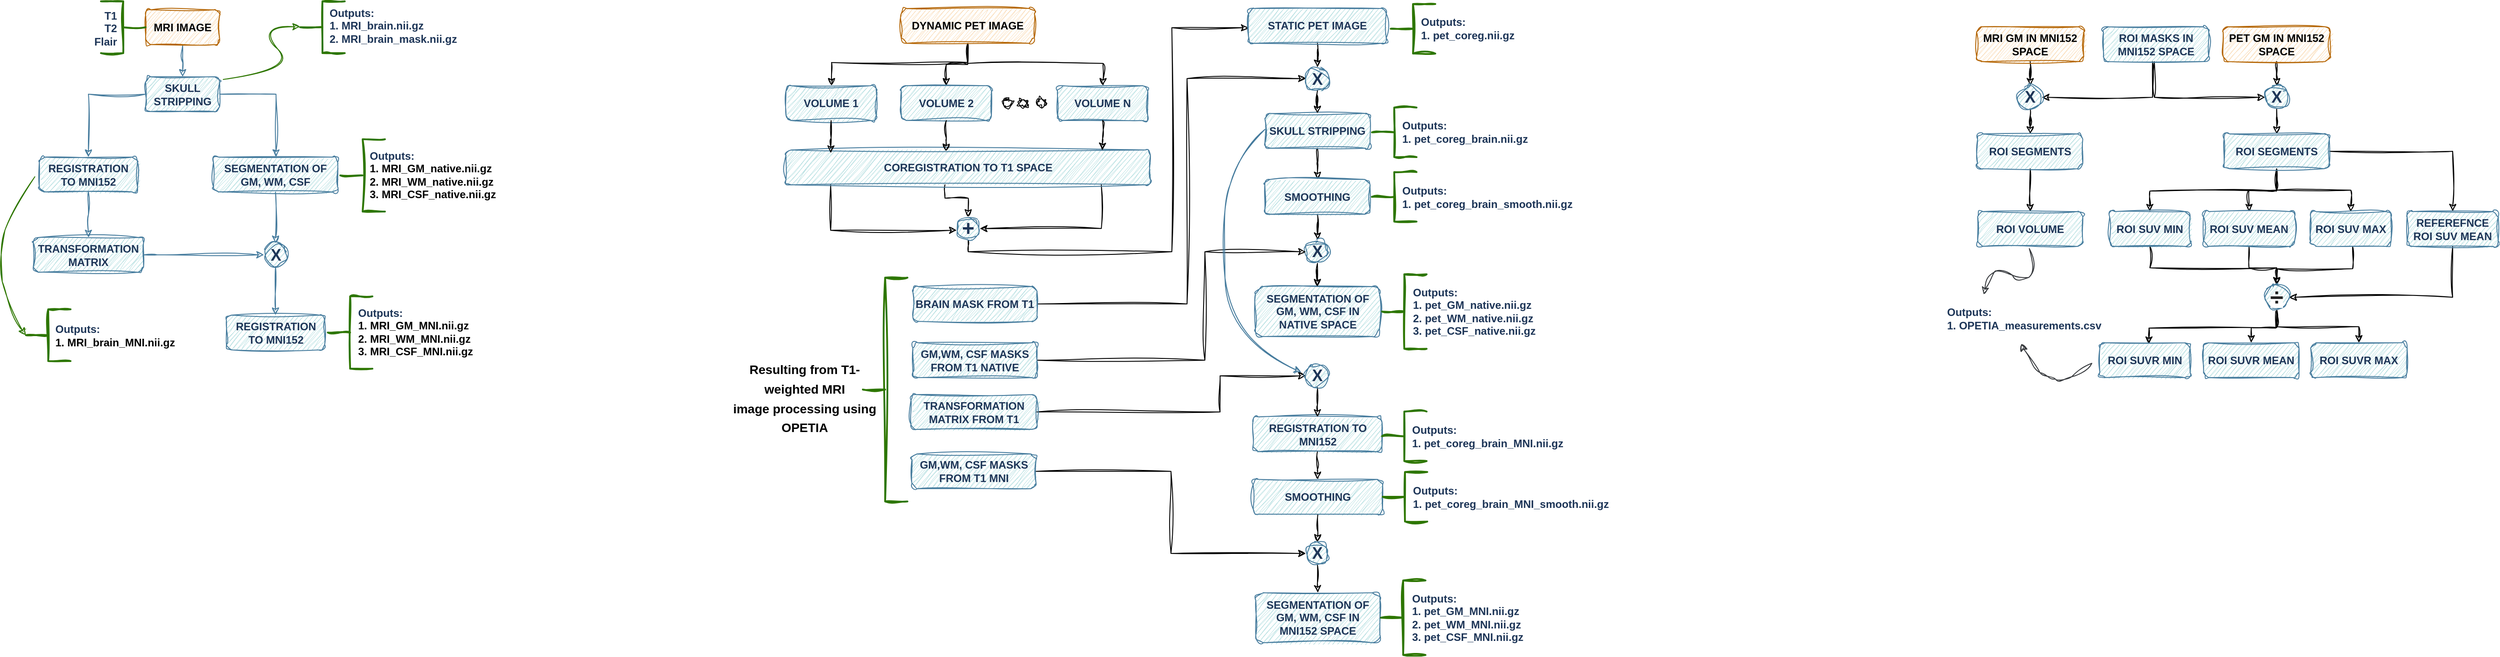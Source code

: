 <mxfile version="28.1.2">
  <diagram name="Page-1" id="hVXfUqBhvTAlDq9-gsWX">
    <mxGraphModel dx="781" dy="439" grid="0" gridSize="10" guides="1" tooltips="1" connect="1" arrows="1" fold="1" page="0" pageScale="1" pageWidth="850" pageHeight="1100" background="none" math="0" shadow="0">
      <root>
        <mxCell id="0" />
        <mxCell id="1" parent="0" />
        <mxCell id="h8j5pdW2-4rlrgCDTTLV-3" value="" style="edgeStyle=orthogonalEdgeStyle;rounded=0;orthogonalLoop=1;jettySize=auto;html=1;labelBackgroundColor=none;fontColor=default;strokeColor=#457B9D;sketch=1;curveFitting=1;jiggle=2;" parent="1" source="h8j5pdW2-4rlrgCDTTLV-1" target="h8j5pdW2-4rlrgCDTTLV-2" edge="1">
          <mxGeometry relative="1" as="geometry" />
        </mxCell>
        <mxCell id="h8j5pdW2-4rlrgCDTTLV-1" value="&lt;b&gt;MRI IMAGE&lt;/b&gt;" style="rounded=1;whiteSpace=wrap;html=1;labelBackgroundColor=none;fillColor=#fad7ac;strokeColor=#b46504;sketch=1;curveFitting=1;jiggle=2;" parent="1" vertex="1">
          <mxGeometry x="294" y="80" width="83" height="39" as="geometry" />
        </mxCell>
        <mxCell id="h8j5pdW2-4rlrgCDTTLV-5" value="" style="edgeStyle=orthogonalEdgeStyle;rounded=0;orthogonalLoop=1;jettySize=auto;html=1;labelBackgroundColor=none;fontColor=default;strokeColor=#457B9D;sketch=1;curveFitting=1;jiggle=2;" parent="1" source="h8j5pdW2-4rlrgCDTTLV-2" target="h8j5pdW2-4rlrgCDTTLV-4" edge="1">
          <mxGeometry relative="1" as="geometry" />
        </mxCell>
        <mxCell id="h8j5pdW2-4rlrgCDTTLV-7" value="" style="edgeStyle=orthogonalEdgeStyle;rounded=0;orthogonalLoop=1;jettySize=auto;html=1;labelBackgroundColor=none;fontColor=default;strokeColor=#457B9D;sketch=1;curveFitting=1;jiggle=2;" parent="1" source="h8j5pdW2-4rlrgCDTTLV-2" target="h8j5pdW2-4rlrgCDTTLV-6" edge="1">
          <mxGeometry relative="1" as="geometry">
            <Array as="points">
              <mxPoint x="440" y="175" />
            </Array>
          </mxGeometry>
        </mxCell>
        <mxCell id="h8j5pdW2-4rlrgCDTTLV-2" value="&lt;b&gt;SKULL STRIPPING&lt;/b&gt;" style="rounded=1;whiteSpace=wrap;html=1;labelBackgroundColor=none;fillColor=#A8DADC;strokeColor=#457B9D;fontColor=#1D3557;sketch=1;curveFitting=1;jiggle=2;" parent="1" vertex="1">
          <mxGeometry x="294" y="155" width="83" height="39" as="geometry" />
        </mxCell>
        <mxCell id="h8j5pdW2-4rlrgCDTTLV-9" value="" style="edgeStyle=orthogonalEdgeStyle;rounded=0;orthogonalLoop=1;jettySize=auto;html=1;labelBackgroundColor=none;fontColor=default;strokeColor=#457B9D;sketch=1;curveFitting=1;jiggle=2;" parent="1" source="h8j5pdW2-4rlrgCDTTLV-4" target="h8j5pdW2-4rlrgCDTTLV-8" edge="1">
          <mxGeometry relative="1" as="geometry" />
        </mxCell>
        <mxCell id="h8j5pdW2-4rlrgCDTTLV-4" value="&lt;b&gt;REGISTRATION TO MNI152&lt;/b&gt;" style="rounded=1;whiteSpace=wrap;html=1;labelBackgroundColor=none;fillColor=#A8DADC;strokeColor=#457B9D;fontColor=#1D3557;sketch=1;curveFitting=1;jiggle=2;" parent="1" vertex="1">
          <mxGeometry x="175" y="245" width="110" height="39" as="geometry" />
        </mxCell>
        <mxCell id="h8j5pdW2-4rlrgCDTTLV-11" value="" style="edgeStyle=orthogonalEdgeStyle;rounded=0;orthogonalLoop=1;jettySize=auto;html=1;labelBackgroundColor=none;fontColor=default;strokeColor=#457B9D;sketch=1;curveFitting=1;jiggle=2;" parent="1" source="h8j5pdW2-4rlrgCDTTLV-6" target="h8j5pdW2-4rlrgCDTTLV-10" edge="1">
          <mxGeometry relative="1" as="geometry" />
        </mxCell>
        <mxCell id="h8j5pdW2-4rlrgCDTTLV-6" value="&lt;b&gt;SEGMENTATION OF GM, WM, CSF&lt;/b&gt;" style="rounded=1;whiteSpace=wrap;html=1;labelBackgroundColor=none;fillColor=#A8DADC;strokeColor=#457B9D;fontColor=#1D3557;sketch=1;curveFitting=1;jiggle=2;" parent="1" vertex="1">
          <mxGeometry x="370" y="245" width="139" height="39" as="geometry" />
        </mxCell>
        <mxCell id="h8j5pdW2-4rlrgCDTTLV-12" style="edgeStyle=orthogonalEdgeStyle;rounded=0;orthogonalLoop=1;jettySize=auto;html=1;entryX=0;entryY=0.5;entryDx=0;entryDy=0;labelBackgroundColor=none;fontColor=default;strokeColor=#457B9D;sketch=1;curveFitting=1;jiggle=2;" parent="1" source="h8j5pdW2-4rlrgCDTTLV-8" target="h8j5pdW2-4rlrgCDTTLV-10" edge="1">
          <mxGeometry relative="1" as="geometry">
            <Array as="points">
              <mxPoint x="307" y="355" />
              <mxPoint x="307" y="355" />
            </Array>
          </mxGeometry>
        </mxCell>
        <mxCell id="h8j5pdW2-4rlrgCDTTLV-8" value="&lt;b&gt;TRANSFORMATION MATRIX&lt;/b&gt;" style="rounded=1;whiteSpace=wrap;html=1;labelBackgroundColor=none;fillColor=#A8DADC;strokeColor=#457B9D;fontColor=#1D3557;sketch=1;curveFitting=1;jiggle=2;" parent="1" vertex="1">
          <mxGeometry x="168.25" y="335" width="123.5" height="39" as="geometry" />
        </mxCell>
        <mxCell id="h8j5pdW2-4rlrgCDTTLV-14" value="" style="edgeStyle=orthogonalEdgeStyle;rounded=0;orthogonalLoop=1;jettySize=auto;html=1;labelBackgroundColor=none;fontColor=default;strokeColor=#457B9D;sketch=1;curveFitting=1;jiggle=2;" parent="1" source="h8j5pdW2-4rlrgCDTTLV-10" target="h8j5pdW2-4rlrgCDTTLV-13" edge="1">
          <mxGeometry relative="1" as="geometry" />
        </mxCell>
        <mxCell id="h8j5pdW2-4rlrgCDTTLV-10" value="&lt;b&gt;&lt;font style=&quot;font-size: 18px;&quot;&gt;X&lt;/font&gt;&lt;/b&gt;" style="ellipse;whiteSpace=wrap;html=1;aspect=fixed;labelBackgroundColor=none;fillColor=#A8DADC;strokeColor=#457B9D;fontColor=#1D3557;sketch=1;curveFitting=1;jiggle=2;" parent="1" vertex="1">
          <mxGeometry x="426.5" y="341.5" width="26" height="26" as="geometry" />
        </mxCell>
        <mxCell id="h8j5pdW2-4rlrgCDTTLV-13" value="&lt;b&gt;REGISTRATION TO MNI152&lt;/b&gt;" style="rounded=1;whiteSpace=wrap;html=1;labelBackgroundColor=none;fillColor=#A8DADC;strokeColor=#457B9D;fontColor=#1D3557;sketch=1;curveFitting=1;jiggle=2;" parent="1" vertex="1">
          <mxGeometry x="384.5" y="422" width="110" height="39" as="geometry" />
        </mxCell>
        <mxCell id="h8j5pdW2-4rlrgCDTTLV-19" value="" style="curved=1;endArrow=classic;html=1;rounded=0;labelBackgroundColor=none;fontColor=default;strokeColor=#2D7600;fillColor=#60a917;sketch=1;curveFitting=1;jiggle=2;" parent="1" edge="1">
          <mxGeometry width="50" height="50" relative="1" as="geometry">
            <mxPoint x="381" y="158" as="sourcePoint" />
            <mxPoint x="467" y="99" as="targetPoint" />
            <Array as="points">
              <mxPoint x="467" y="149" />
              <mxPoint x="417" y="99" />
            </Array>
          </mxGeometry>
        </mxCell>
        <mxCell id="h8j5pdW2-4rlrgCDTTLV-21" value="" style="strokeWidth=2;html=1;shape=mxgraph.flowchart.annotation_2;align=left;labelPosition=right;pointerEvents=1;labelBackgroundColor=none;fillColor=#60a917;strokeColor=#2D7600;fontColor=#ffffff;sketch=1;curveFitting=1;jiggle=2;" parent="1" vertex="1">
          <mxGeometry x="467" y="70.5" width="50" height="58" as="geometry" />
        </mxCell>
        <mxCell id="h8j5pdW2-4rlrgCDTTLV-22" value="&lt;div&gt;&lt;b&gt;&lt;font&gt;Outputs:&lt;/font&gt;&lt;/b&gt;&lt;/div&gt;&lt;div&gt;&lt;b style=&quot;background-color: transparent;&quot;&gt;&lt;font&gt;1. MRI_brain.nii.gz&lt;/font&gt;&lt;/b&gt;&lt;/div&gt;&lt;div&gt;&lt;font&gt;&lt;b style=&quot;background-color: transparent;&quot;&gt;2. MRI&lt;/b&gt;&lt;span style=&quot;background-color: transparent;&quot;&gt;&lt;font&gt;&lt;b style=&quot;&quot;&gt;_brain_mask.nii.gz&lt;/b&gt;&lt;/font&gt;&lt;/span&gt;&lt;/font&gt;&lt;/div&gt;" style="text;html=1;align=left;verticalAlign=middle;resizable=0;points=[];autosize=1;strokeColor=none;fillColor=none;labelBackgroundColor=none;fontColor=#1D3557;sketch=1;curveFitting=1;jiggle=2;" parent="1" vertex="1">
          <mxGeometry x="498" y="70.5" width="161" height="55" as="geometry" />
        </mxCell>
        <mxCell id="h8j5pdW2-4rlrgCDTTLV-23" value="" style="strokeWidth=2;html=1;shape=mxgraph.flowchart.annotation_2;align=left;labelPosition=right;pointerEvents=1;rotation=0;labelBackgroundColor=none;fillColor=#60a917;strokeColor=#2D7600;fontColor=#ffffff;sketch=1;curveFitting=1;jiggle=2;" parent="1" vertex="1">
          <mxGeometry x="160" y="415.5" width="50" height="58" as="geometry" />
        </mxCell>
        <mxCell id="h8j5pdW2-4rlrgCDTTLV-24" value="&lt;div&gt;&lt;b&gt;Outputs:&lt;/b&gt;&lt;/div&gt;&lt;div&gt;&lt;b style=&quot;background-color: transparent; color: light-dark(rgb(0, 0, 0), rgb(255, 255, 255));&quot;&gt;1. MRI_brain_MNI.nii.gz&lt;/b&gt;&lt;/div&gt;" style="text;html=1;align=left;verticalAlign=middle;resizable=0;points=[];autosize=1;strokeColor=none;fillColor=none;labelBackgroundColor=none;fontColor=#1D3557;sketch=1;curveFitting=1;jiggle=2;" parent="1" vertex="1">
          <mxGeometry x="191" y="424" width="152" height="41" as="geometry" />
        </mxCell>
        <mxCell id="h8j5pdW2-4rlrgCDTTLV-25" value="" style="strokeWidth=2;html=1;shape=mxgraph.flowchart.annotation_2;align=left;labelPosition=right;pointerEvents=1;labelBackgroundColor=none;fillColor=#60a917;strokeColor=#2D7600;fontColor=#ffffff;sketch=1;curveFitting=1;jiggle=2;" parent="1" vertex="1">
          <mxGeometry x="512" y="225" width="50" height="81" as="geometry" />
        </mxCell>
        <mxCell id="h8j5pdW2-4rlrgCDTTLV-26" value="&lt;div&gt;&lt;b&gt;Outputs:&lt;/b&gt;&lt;/div&gt;&lt;div&gt;&lt;b style=&quot;background-color: transparent; color: light-dark(rgb(0, 0, 0), rgb(255, 255, 255));&quot;&gt;1. MRI_GM_native.nii.gz&lt;/b&gt;&lt;/div&gt;&lt;div&gt;&lt;b style=&quot;color: light-dark(rgb(0, 0, 0), rgb(255, 255, 255)); background-color: transparent;&quot;&gt;2. MRI_WM_native.nii.gz&lt;/b&gt;&lt;b style=&quot;background-color: transparent; color: light-dark(rgb(0, 0, 0), rgb(255, 255, 255));&quot;&gt;&lt;/b&gt;&lt;/div&gt;&lt;div&gt;&lt;b style=&quot;color: light-dark(rgb(0, 0, 0), rgb(255, 255, 255)); background-color: transparent;&quot;&gt;3. MRI_CSF_native.nii.gz&lt;/b&gt;&lt;b style=&quot;color: light-dark(rgb(0, 0, 0), rgb(255, 255, 255)); background-color: transparent;&quot;&gt;&lt;/b&gt;&lt;/div&gt;" style="text;html=1;align=left;verticalAlign=middle;resizable=0;points=[];autosize=1;strokeColor=none;fillColor=none;labelBackgroundColor=none;fontColor=#1D3557;sketch=1;curveFitting=1;jiggle=2;" parent="1" vertex="1">
          <mxGeometry x="543" y="230" width="159" height="70" as="geometry" />
        </mxCell>
        <mxCell id="h8j5pdW2-4rlrgCDTTLV-28" value="&lt;div&gt;&lt;b&gt;Outputs:&lt;/b&gt;&lt;/div&gt;&lt;div&gt;&lt;b style=&quot;background-color: transparent; color: light-dark(rgb(0, 0, 0), rgb(255, 255, 255));&quot;&gt;1. MRI_GM_MNI.nii.gz&lt;/b&gt;&lt;/div&gt;&lt;div&gt;&lt;b style=&quot;color: light-dark(rgb(0, 0, 0), rgb(255, 255, 255)); background-color: transparent;&quot;&gt;2. MRI_WM_MNI.nii.gz&lt;/b&gt;&lt;b style=&quot;background-color: transparent; color: light-dark(rgb(0, 0, 0), rgb(255, 255, 255));&quot;&gt;&lt;/b&gt;&lt;/div&gt;&lt;div&gt;&lt;b style=&quot;color: light-dark(rgb(0, 0, 0), rgb(255, 255, 255)); background-color: transparent;&quot;&gt;3. MRI_CSF_MNI.nii.gz&lt;/b&gt;&lt;b style=&quot;color: light-dark(rgb(0, 0, 0), rgb(255, 255, 255)); background-color: transparent;&quot;&gt;&lt;/b&gt;&lt;/div&gt;" style="text;html=1;align=left;verticalAlign=middle;resizable=0;points=[];autosize=1;strokeColor=none;fillColor=none;labelBackgroundColor=none;fontColor=#1D3557;sketch=1;curveFitting=1;jiggle=2;" parent="1" vertex="1">
          <mxGeometry x="530" y="406" width="147" height="70" as="geometry" />
        </mxCell>
        <mxCell id="h8j5pdW2-4rlrgCDTTLV-30" value="" style="strokeWidth=2;html=1;shape=mxgraph.flowchart.annotation_2;align=left;labelPosition=right;pointerEvents=1;labelBackgroundColor=none;fillColor=#60a917;strokeColor=#2D7600;fontColor=#ffffff;sketch=1;curveFitting=1;jiggle=2;" parent="1" vertex="1">
          <mxGeometry x="498" y="401" width="50" height="81" as="geometry" />
        </mxCell>
        <mxCell id="h8j5pdW2-4rlrgCDTTLV-31" value="" style="curved=1;endArrow=classic;html=1;rounded=0;entryX=0;entryY=0.5;entryDx=0;entryDy=0;entryPerimeter=0;labelBackgroundColor=none;fontColor=default;strokeColor=#2D7600;fillColor=#60a917;sketch=1;curveFitting=1;jiggle=2;" parent="1" target="h8j5pdW2-4rlrgCDTTLV-23" edge="1">
          <mxGeometry width="50" height="50" relative="1" as="geometry">
            <mxPoint x="170" y="267" as="sourcePoint" />
            <mxPoint x="152" y="445" as="targetPoint" />
            <Array as="points">
              <mxPoint x="142" y="297" />
              <mxPoint x="131" y="357" />
              <mxPoint x="136" y="412" />
            </Array>
          </mxGeometry>
        </mxCell>
        <mxCell id="h8j5pdW2-4rlrgCDTTLV-33" value="" style="strokeWidth=2;html=1;shape=mxgraph.flowchart.annotation_2;align=left;labelPosition=right;pointerEvents=1;rotation=-180;labelBackgroundColor=none;fillColor=#60a917;strokeColor=#2D7600;fontColor=#ffffff;sketch=1;curveFitting=1;jiggle=2;" parent="1" vertex="1">
          <mxGeometry x="244" y="70.5" width="50" height="58" as="geometry" />
        </mxCell>
        <mxCell id="h8j5pdW2-4rlrgCDTTLV-34" value="&lt;div&gt;&lt;b&gt;T1&lt;/b&gt;&lt;/div&gt;&lt;div&gt;&lt;b&gt;T2&lt;/b&gt;&lt;/div&gt;&lt;div&gt;&lt;b&gt;Flair&lt;/b&gt;&lt;/div&gt;" style="text;html=1;align=right;verticalAlign=middle;resizable=0;points=[];autosize=1;strokeColor=none;fillColor=none;labelBackgroundColor=none;fontColor=#1D3557;sketch=1;curveFitting=1;jiggle=2;" parent="1" vertex="1">
          <mxGeometry x="220" y="73.5" width="43" height="55" as="geometry" />
        </mxCell>
        <mxCell id="T9twFUYH3FpE-bXfd8Vn-4" value="" style="edgeStyle=orthogonalEdgeStyle;rounded=0;hachureGap=4;orthogonalLoop=1;jettySize=auto;html=1;fontFamily=Architects Daughter;fontSource=https%3A%2F%2Ffonts.googleapis.com%2Fcss%3Ffamily%3DArchitects%2BDaughter;sketch=1;curveFitting=1;jiggle=2;" parent="1" source="eA0HrCgzeWptKL1qUqZq-1" target="T9twFUYH3FpE-bXfd8Vn-3" edge="1">
          <mxGeometry relative="1" as="geometry">
            <Array as="points">
              <mxPoint x="1215" y="139" />
              <mxPoint x="1062" y="139" />
            </Array>
          </mxGeometry>
        </mxCell>
        <mxCell id="T9twFUYH3FpE-bXfd8Vn-6" value="" style="edgeStyle=orthogonalEdgeStyle;rounded=0;hachureGap=4;orthogonalLoop=1;jettySize=auto;html=1;fontFamily=Architects Daughter;fontSource=https%3A%2F%2Ffonts.googleapis.com%2Fcss%3Ffamily%3DArchitects%2BDaughter;sketch=1;curveFitting=1;jiggle=2;" parent="1" source="eA0HrCgzeWptKL1qUqZq-1" target="T9twFUYH3FpE-bXfd8Vn-5" edge="1">
          <mxGeometry relative="1" as="geometry" />
        </mxCell>
        <mxCell id="T9twFUYH3FpE-bXfd8Vn-8" style="edgeStyle=orthogonalEdgeStyle;rounded=0;hachureGap=4;orthogonalLoop=1;jettySize=auto;html=1;fontFamily=Architects Daughter;fontSource=https%3A%2F%2Ffonts.googleapis.com%2Fcss%3Ffamily%3DArchitects%2BDaughter;sketch=1;curveFitting=1;jiggle=2;" parent="1" source="eA0HrCgzeWptKL1qUqZq-1" target="T9twFUYH3FpE-bXfd8Vn-7" edge="1">
          <mxGeometry relative="1" as="geometry">
            <Array as="points">
              <mxPoint x="1215" y="140" />
              <mxPoint x="1366" y="140" />
            </Array>
          </mxGeometry>
        </mxCell>
        <mxCell id="eA0HrCgzeWptKL1qUqZq-1" value="&lt;b&gt;DYNAMIC PET IMAGE&lt;/b&gt;" style="rounded=1;whiteSpace=wrap;html=1;labelBackgroundColor=none;fillColor=#fad7ac;strokeColor=#b46504;sketch=1;curveFitting=1;jiggle=2;" parent="1" vertex="1">
          <mxGeometry x="1140" y="78.5" width="149" height="39" as="geometry" />
        </mxCell>
        <mxCell id="T9twFUYH3FpE-bXfd8Vn-3" value="&lt;b&gt;VOLUME 1&lt;/b&gt;" style="rounded=1;whiteSpace=wrap;html=1;labelBackgroundColor=none;fillColor=#A8DADC;strokeColor=#457B9D;fontColor=#1D3557;sketch=1;curveFitting=1;jiggle=2;" parent="1" vertex="1">
          <mxGeometry x="1011" y="165" width="101" height="39" as="geometry" />
        </mxCell>
        <mxCell id="T9twFUYH3FpE-bXfd8Vn-5" value="&lt;b&gt;VOLUME 2&lt;/b&gt;" style="rounded=1;whiteSpace=wrap;html=1;labelBackgroundColor=none;fillColor=#A8DADC;strokeColor=#457B9D;fontColor=#1D3557;sketch=1;curveFitting=1;jiggle=2;" parent="1" vertex="1">
          <mxGeometry x="1140" y="165" width="101" height="39" as="geometry" />
        </mxCell>
        <mxCell id="T9twFUYH3FpE-bXfd8Vn-7" value="&lt;b&gt;VOLUME N&lt;/b&gt;" style="rounded=1;whiteSpace=wrap;html=1;labelBackgroundColor=none;fillColor=#A8DADC;strokeColor=#457B9D;fontColor=#1D3557;sketch=1;curveFitting=1;jiggle=2;" parent="1" vertex="1">
          <mxGeometry x="1315" y="165" width="101" height="39" as="geometry" />
        </mxCell>
        <mxCell id="T9twFUYH3FpE-bXfd8Vn-11" value="" style="ellipse;whiteSpace=wrap;html=1;aspect=fixed;hachureGap=4;fontFamily=Architects Daughter;fontSource=https%3A%2F%2Ffonts.googleapis.com%2Fcss%3Ffamily%3DArchitects%2BDaughter;shadow=0;fillColor=light-dark(#FFFFFF,#FFFFFF);sketch=1;curveFitting=1;jiggle=2;" parent="1" vertex="1">
          <mxGeometry x="1254" y="179.5" width="10" height="10" as="geometry" />
        </mxCell>
        <mxCell id="T9twFUYH3FpE-bXfd8Vn-12" value="" style="ellipse;whiteSpace=wrap;html=1;aspect=fixed;hachureGap=4;fontFamily=Architects Daughter;fontSource=https%3A%2F%2Ffonts.googleapis.com%2Fcss%3Ffamily%3DArchitects%2BDaughter;shadow=0;fillColor=light-dark(#FFFFFF,#FFFFFF);sketch=1;curveFitting=1;jiggle=2;" parent="1" vertex="1">
          <mxGeometry x="1272" y="179.5" width="10" height="10" as="geometry" />
        </mxCell>
        <mxCell id="T9twFUYH3FpE-bXfd8Vn-13" value="" style="ellipse;whiteSpace=wrap;html=1;aspect=fixed;hachureGap=4;fontFamily=Architects Daughter;fontSource=https%3A%2F%2Ffonts.googleapis.com%2Fcss%3Ffamily%3DArchitects%2BDaughter;shadow=0;fillColor=light-dark(#FFFFFF,#FFFFFF);sketch=1;curveFitting=1;jiggle=2;" parent="1" vertex="1">
          <mxGeometry x="1292" y="179.5" width="10" height="10" as="geometry" />
        </mxCell>
        <mxCell id="T9twFUYH3FpE-bXfd8Vn-21" style="edgeStyle=orthogonalEdgeStyle;rounded=0;hachureGap=4;orthogonalLoop=1;jettySize=auto;html=1;fontFamily=Architects Daughter;fontSource=https%3A%2F%2Ffonts.googleapis.com%2Fcss%3Ffamily%3DArchitects%2BDaughter;sketch=1;curveFitting=1;jiggle=2;" parent="1" source="T9twFUYH3FpE-bXfd8Vn-14" target="T9twFUYH3FpE-bXfd8Vn-20" edge="1">
          <mxGeometry relative="1" as="geometry">
            <Array as="points">
              <mxPoint x="1061" y="327" />
            </Array>
          </mxGeometry>
        </mxCell>
        <mxCell id="T9twFUYH3FpE-bXfd8Vn-22" value="" style="edgeStyle=orthogonalEdgeStyle;rounded=0;hachureGap=4;orthogonalLoop=1;jettySize=auto;html=1;fontFamily=Architects Daughter;fontSource=https%3A%2F%2Ffonts.googleapis.com%2Fcss%3Ffamily%3DArchitects%2BDaughter;sketch=1;curveFitting=1;jiggle=2;" parent="1" source="T9twFUYH3FpE-bXfd8Vn-14" target="T9twFUYH3FpE-bXfd8Vn-20" edge="1">
          <mxGeometry relative="1" as="geometry">
            <Array as="points">
              <mxPoint x="1189" y="291" />
              <mxPoint x="1215" y="291" />
            </Array>
          </mxGeometry>
        </mxCell>
        <mxCell id="T9twFUYH3FpE-bXfd8Vn-23" value="" style="edgeStyle=orthogonalEdgeStyle;rounded=0;hachureGap=4;orthogonalLoop=1;jettySize=auto;html=1;fontFamily=Architects Daughter;fontSource=https%3A%2F%2Ffonts.googleapis.com%2Fcss%3Ffamily%3DArchitects%2BDaughter;sketch=1;curveFitting=1;jiggle=2;" parent="1" source="T9twFUYH3FpE-bXfd8Vn-14" target="T9twFUYH3FpE-bXfd8Vn-20" edge="1">
          <mxGeometry relative="1" as="geometry">
            <Array as="points">
              <mxPoint x="1364" y="325" />
            </Array>
          </mxGeometry>
        </mxCell>
        <mxCell id="T9twFUYH3FpE-bXfd8Vn-14" value="&lt;b&gt;COREGISTRATION TO T1 SPACE&lt;/b&gt;" style="rounded=1;whiteSpace=wrap;html=1;labelBackgroundColor=none;fillColor=#A8DADC;strokeColor=#457B9D;fontColor=#1D3557;sketch=1;curveFitting=1;jiggle=2;" parent="1" vertex="1">
          <mxGeometry x="1011" y="237" width="408" height="39" as="geometry" />
        </mxCell>
        <mxCell id="T9twFUYH3FpE-bXfd8Vn-17" style="edgeStyle=orthogonalEdgeStyle;rounded=0;hachureGap=4;orthogonalLoop=1;jettySize=auto;html=1;entryX=0.123;entryY=0.09;entryDx=0;entryDy=0;entryPerimeter=0;fontFamily=Architects Daughter;fontSource=https%3A%2F%2Ffonts.googleapis.com%2Fcss%3Ffamily%3DArchitects%2BDaughter;sketch=1;curveFitting=1;jiggle=2;" parent="1" source="T9twFUYH3FpE-bXfd8Vn-3" target="T9twFUYH3FpE-bXfd8Vn-14" edge="1">
          <mxGeometry relative="1" as="geometry" />
        </mxCell>
        <mxCell id="T9twFUYH3FpE-bXfd8Vn-18" style="edgeStyle=orthogonalEdgeStyle;rounded=0;hachureGap=4;orthogonalLoop=1;jettySize=auto;html=1;entryX=0.439;entryY=0.038;entryDx=0;entryDy=0;entryPerimeter=0;fontFamily=Architects Daughter;fontSource=https%3A%2F%2Ffonts.googleapis.com%2Fcss%3Ffamily%3DArchitects%2BDaughter;sketch=1;curveFitting=1;jiggle=2;" parent="1" source="T9twFUYH3FpE-bXfd8Vn-5" target="T9twFUYH3FpE-bXfd8Vn-14" edge="1">
          <mxGeometry relative="1" as="geometry" />
        </mxCell>
        <mxCell id="T9twFUYH3FpE-bXfd8Vn-19" style="edgeStyle=orthogonalEdgeStyle;rounded=0;hachureGap=4;orthogonalLoop=1;jettySize=auto;html=1;entryX=0.868;entryY=0.013;entryDx=0;entryDy=0;entryPerimeter=0;fontFamily=Architects Daughter;fontSource=https%3A%2F%2Ffonts.googleapis.com%2Fcss%3Ffamily%3DArchitects%2BDaughter;sketch=1;curveFitting=1;jiggle=2;" parent="1" source="T9twFUYH3FpE-bXfd8Vn-7" target="T9twFUYH3FpE-bXfd8Vn-14" edge="1">
          <mxGeometry relative="1" as="geometry" />
        </mxCell>
        <mxCell id="T9twFUYH3FpE-bXfd8Vn-26" value="" style="edgeStyle=orthogonalEdgeStyle;rounded=0;hachureGap=4;orthogonalLoop=1;jettySize=auto;html=1;fontFamily=Architects Daughter;fontSource=https%3A%2F%2Ffonts.googleapis.com%2Fcss%3Ffamily%3DArchitects%2BDaughter;sketch=1;curveFitting=1;jiggle=2;" parent="1" source="T9twFUYH3FpE-bXfd8Vn-20" target="T9twFUYH3FpE-bXfd8Vn-25" edge="1">
          <mxGeometry relative="1" as="geometry">
            <Array as="points">
              <mxPoint x="1215" y="351" />
              <mxPoint x="1443" y="351" />
              <mxPoint x="1443" y="100" />
            </Array>
          </mxGeometry>
        </mxCell>
        <mxCell id="T9twFUYH3FpE-bXfd8Vn-20" value="&lt;b&gt;&lt;font style=&quot;font-size: 24px;&quot;&gt;+&lt;/font&gt;&lt;/b&gt;" style="ellipse;whiteSpace=wrap;html=1;aspect=fixed;labelBackgroundColor=none;fillColor=#A8DADC;strokeColor=#457B9D;fontColor=#1D3557;sketch=1;curveFitting=1;jiggle=2;" parent="1" vertex="1">
          <mxGeometry x="1202" y="312" width="26" height="26" as="geometry" />
        </mxCell>
        <mxCell id="T9twFUYH3FpE-bXfd8Vn-24" style="edgeStyle=orthogonalEdgeStyle;rounded=0;hachureGap=4;orthogonalLoop=1;jettySize=auto;html=1;exitX=0.5;exitY=1;exitDx=0;exitDy=0;fontFamily=Architects Daughter;fontSource=https%3A%2F%2Ffonts.googleapis.com%2Fcss%3Ffamily%3DArchitects%2BDaughter;sketch=1;curveFitting=1;jiggle=2;" parent="1" source="T9twFUYH3FpE-bXfd8Vn-20" target="T9twFUYH3FpE-bXfd8Vn-20" edge="1">
          <mxGeometry relative="1" as="geometry" />
        </mxCell>
        <mxCell id="T9twFUYH3FpE-bXfd8Vn-34" value="" style="edgeStyle=orthogonalEdgeStyle;rounded=0;hachureGap=4;orthogonalLoop=1;jettySize=auto;html=1;fontFamily=Architects Daughter;fontSource=https%3A%2F%2Ffonts.googleapis.com%2Fcss%3Ffamily%3DArchitects%2BDaughter;sketch=1;curveFitting=1;jiggle=2;" parent="1" source="T9twFUYH3FpE-bXfd8Vn-25" target="T9twFUYH3FpE-bXfd8Vn-33" edge="1">
          <mxGeometry relative="1" as="geometry" />
        </mxCell>
        <mxCell id="T9twFUYH3FpE-bXfd8Vn-25" value="&lt;b&gt;STATIC PET IMAGE&lt;/b&gt;" style="rounded=1;whiteSpace=wrap;html=1;labelBackgroundColor=none;fillColor=#A8DADC;strokeColor=#457B9D;fontColor=#1D3557;sketch=1;curveFitting=1;jiggle=2;" parent="1" vertex="1">
          <mxGeometry x="1529" y="78.5" width="154" height="39" as="geometry" />
        </mxCell>
        <mxCell id="T9twFUYH3FpE-bXfd8Vn-39" value="" style="edgeStyle=orthogonalEdgeStyle;rounded=0;hachureGap=4;orthogonalLoop=1;jettySize=auto;html=1;fontFamily=Architects Daughter;fontSource=https%3A%2F%2Ffonts.googleapis.com%2Fcss%3Ffamily%3DArchitects%2BDaughter;sketch=1;curveFitting=1;jiggle=2;" parent="1" source="T9twFUYH3FpE-bXfd8Vn-27" target="T9twFUYH3FpE-bXfd8Vn-29" edge="1">
          <mxGeometry relative="1" as="geometry" />
        </mxCell>
        <mxCell id="T9twFUYH3FpE-bXfd8Vn-27" value="&lt;b&gt;SKULL STRIPPING&lt;/b&gt;" style="rounded=1;whiteSpace=wrap;html=1;labelBackgroundColor=none;fillColor=#A8DADC;strokeColor=#457B9D;fontColor=#1D3557;sketch=1;curveFitting=1;jiggle=2;" parent="1" vertex="1">
          <mxGeometry x="1547.13" y="196" width="117.75" height="39" as="geometry" />
        </mxCell>
        <mxCell id="T9twFUYH3FpE-bXfd8Vn-45" value="" style="edgeStyle=orthogonalEdgeStyle;rounded=0;hachureGap=4;orthogonalLoop=1;jettySize=auto;html=1;fontFamily=Architects Daughter;fontSource=https%3A%2F%2Ffonts.googleapis.com%2Fcss%3Ffamily%3DArchitects%2BDaughter;sketch=1;curveFitting=1;jiggle=2;" parent="1" source="T9twFUYH3FpE-bXfd8Vn-29" target="T9twFUYH3FpE-bXfd8Vn-40" edge="1">
          <mxGeometry relative="1" as="geometry" />
        </mxCell>
        <mxCell id="T9twFUYH3FpE-bXfd8Vn-29" value="&lt;b&gt;SMOOTHING&lt;/b&gt;" style="rounded=1;whiteSpace=wrap;html=1;labelBackgroundColor=none;fillColor=#A8DADC;strokeColor=#457B9D;fontColor=#1D3557;sketch=1;curveFitting=1;jiggle=2;" parent="1" vertex="1">
          <mxGeometry x="1547.13" y="270" width="117.75" height="39" as="geometry" />
        </mxCell>
        <mxCell id="T9twFUYH3FpE-bXfd8Vn-31" value="&lt;b&gt;SEGMENTATION OF GM, WM, CSF IN NATIVE SPACE&lt;/b&gt;" style="rounded=1;whiteSpace=wrap;html=1;labelBackgroundColor=none;fillColor=#A8DADC;strokeColor=#457B9D;fontColor=#1D3557;sketch=1;curveFitting=1;jiggle=2;" parent="1" vertex="1">
          <mxGeometry x="1536.5" y="390" width="139" height="56" as="geometry" />
        </mxCell>
        <mxCell id="T9twFUYH3FpE-bXfd8Vn-35" value="" style="edgeStyle=orthogonalEdgeStyle;rounded=0;hachureGap=4;orthogonalLoop=1;jettySize=auto;html=1;fontFamily=Architects Daughter;fontSource=https%3A%2F%2Ffonts.googleapis.com%2Fcss%3Ffamily%3DArchitects%2BDaughter;sketch=1;curveFitting=1;jiggle=2;" parent="1" source="T9twFUYH3FpE-bXfd8Vn-32" target="T9twFUYH3FpE-bXfd8Vn-33" edge="1">
          <mxGeometry relative="1" as="geometry">
            <Array as="points">
              <mxPoint x="1460" y="410" />
              <mxPoint x="1460" y="157" />
            </Array>
          </mxGeometry>
        </mxCell>
        <mxCell id="T9twFUYH3FpE-bXfd8Vn-32" value="&lt;b&gt;BRAIN MASK FROM T1&lt;/b&gt;" style="rounded=1;whiteSpace=wrap;html=1;labelBackgroundColor=none;fillColor=#A8DADC;strokeColor=#457B9D;fontColor=#1D3557;sketch=1;curveFitting=1;jiggle=2;" parent="1" vertex="1">
          <mxGeometry x="1153" y="390" width="139" height="39" as="geometry" />
        </mxCell>
        <mxCell id="T9twFUYH3FpE-bXfd8Vn-38" style="edgeStyle=orthogonalEdgeStyle;rounded=0;hachureGap=4;orthogonalLoop=1;jettySize=auto;html=1;entryX=0.5;entryY=0;entryDx=0;entryDy=0;fontFamily=Architects Daughter;fontSource=https%3A%2F%2Ffonts.googleapis.com%2Fcss%3Ffamily%3DArchitects%2BDaughter;sketch=1;curveFitting=1;jiggle=2;" parent="1" source="T9twFUYH3FpE-bXfd8Vn-33" target="T9twFUYH3FpE-bXfd8Vn-27" edge="1">
          <mxGeometry relative="1" as="geometry" />
        </mxCell>
        <mxCell id="T9twFUYH3FpE-bXfd8Vn-33" value="&lt;b&gt;&lt;font style=&quot;font-size: 18px;&quot;&gt;X&lt;/font&gt;&lt;/b&gt;" style="ellipse;whiteSpace=wrap;html=1;aspect=fixed;labelBackgroundColor=none;fillColor=#A8DADC;strokeColor=#457B9D;fontColor=#1D3557;sketch=1;curveFitting=1;jiggle=2;" parent="1" vertex="1">
          <mxGeometry x="1593" y="144.5" width="26" height="26" as="geometry" />
        </mxCell>
        <mxCell id="T9twFUYH3FpE-bXfd8Vn-46" value="" style="edgeStyle=orthogonalEdgeStyle;rounded=0;hachureGap=4;orthogonalLoop=1;jettySize=auto;html=1;fontFamily=Architects Daughter;fontSource=https%3A%2F%2Ffonts.googleapis.com%2Fcss%3Ffamily%3DArchitects%2BDaughter;sketch=1;curveFitting=1;jiggle=2;" parent="1" source="T9twFUYH3FpE-bXfd8Vn-40" target="T9twFUYH3FpE-bXfd8Vn-31" edge="1">
          <mxGeometry relative="1" as="geometry" />
        </mxCell>
        <mxCell id="T9twFUYH3FpE-bXfd8Vn-40" value="&lt;b&gt;&lt;font style=&quot;font-size: 18px;&quot;&gt;X&lt;/font&gt;&lt;/b&gt;" style="ellipse;whiteSpace=wrap;html=1;aspect=fixed;labelBackgroundColor=none;fillColor=#A8DADC;strokeColor=#457B9D;fontColor=#1D3557;sketch=1;curveFitting=1;jiggle=2;" parent="1" vertex="1">
          <mxGeometry x="1593.01" y="338" width="26" height="26" as="geometry" />
        </mxCell>
        <mxCell id="T9twFUYH3FpE-bXfd8Vn-42" value="" style="edgeStyle=orthogonalEdgeStyle;rounded=0;hachureGap=4;orthogonalLoop=1;jettySize=auto;html=1;fontFamily=Architects Daughter;fontSource=https%3A%2F%2Ffonts.googleapis.com%2Fcss%3Ffamily%3DArchitects%2BDaughter;sketch=1;curveFitting=1;jiggle=2;" parent="1" source="T9twFUYH3FpE-bXfd8Vn-41" target="T9twFUYH3FpE-bXfd8Vn-40" edge="1">
          <mxGeometry relative="1" as="geometry">
            <Array as="points">
              <mxPoint x="1480" y="473" />
              <mxPoint x="1480" y="351" />
            </Array>
          </mxGeometry>
        </mxCell>
        <mxCell id="T9twFUYH3FpE-bXfd8Vn-41" value="&lt;b&gt;GM,WM, CSF MASKS FROM T1 NATIVE&lt;/b&gt;" style="rounded=1;whiteSpace=wrap;html=1;labelBackgroundColor=none;fillColor=#A8DADC;strokeColor=#457B9D;fontColor=#1D3557;sketch=1;curveFitting=1;jiggle=2;" parent="1" vertex="1">
          <mxGeometry x="1153" y="453" width="139" height="39" as="geometry" />
        </mxCell>
        <mxCell id="T9twFUYH3FpE-bXfd8Vn-85" value="" style="edgeStyle=orthogonalEdgeStyle;rounded=0;hachureGap=4;orthogonalLoop=1;jettySize=auto;html=1;fontFamily=Architects Daughter;fontSource=https%3A%2F%2Ffonts.googleapis.com%2Fcss%3Ffamily%3DArchitects%2BDaughter;sketch=1;curveFitting=1;jiggle=2;" parent="1" source="T9twFUYH3FpE-bXfd8Vn-47" target="T9twFUYH3FpE-bXfd8Vn-83" edge="1">
          <mxGeometry relative="1" as="geometry" />
        </mxCell>
        <mxCell id="T9twFUYH3FpE-bXfd8Vn-47" value="&lt;b&gt;REGISTRATION TO MNI152&lt;/b&gt;" style="rounded=1;whiteSpace=wrap;html=1;labelBackgroundColor=none;fillColor=#A8DADC;strokeColor=#457B9D;fontColor=#1D3557;sketch=1;curveFitting=1;jiggle=2;" parent="1" vertex="1">
          <mxGeometry x="1533.75" y="536" width="144.5" height="39" as="geometry" />
        </mxCell>
        <mxCell id="T9twFUYH3FpE-bXfd8Vn-51" value="" style="edgeStyle=orthogonalEdgeStyle;rounded=0;hachureGap=4;orthogonalLoop=1;jettySize=auto;html=1;fontFamily=Architects Daughter;fontSource=https%3A%2F%2Ffonts.googleapis.com%2Fcss%3Ffamily%3DArchitects%2BDaughter;sketch=1;curveFitting=1;jiggle=2;" parent="1" source="T9twFUYH3FpE-bXfd8Vn-48" target="T9twFUYH3FpE-bXfd8Vn-49" edge="1">
          <mxGeometry relative="1" as="geometry">
            <Array as="points">
              <mxPoint x="1497" y="530" />
              <mxPoint x="1497" y="490" />
            </Array>
          </mxGeometry>
        </mxCell>
        <mxCell id="T9twFUYH3FpE-bXfd8Vn-48" value="&lt;b&gt;TRANSFORMATION MATRIX FROM T1&lt;/b&gt;" style="rounded=1;whiteSpace=wrap;html=1;labelBackgroundColor=none;fillColor=#A8DADC;strokeColor=#457B9D;fontColor=#1D3557;sketch=1;curveFitting=1;jiggle=2;" parent="1" vertex="1">
          <mxGeometry x="1151" y="511" width="141" height="39" as="geometry" />
        </mxCell>
        <mxCell id="T9twFUYH3FpE-bXfd8Vn-52" value="" style="edgeStyle=orthogonalEdgeStyle;rounded=0;hachureGap=4;orthogonalLoop=1;jettySize=auto;html=1;fontFamily=Architects Daughter;fontSource=https%3A%2F%2Ffonts.googleapis.com%2Fcss%3Ffamily%3DArchitects%2BDaughter;sketch=1;curveFitting=1;jiggle=2;" parent="1" source="T9twFUYH3FpE-bXfd8Vn-49" target="T9twFUYH3FpE-bXfd8Vn-47" edge="1">
          <mxGeometry relative="1" as="geometry" />
        </mxCell>
        <mxCell id="T9twFUYH3FpE-bXfd8Vn-49" value="&lt;b&gt;&lt;font style=&quot;font-size: 18px;&quot;&gt;X&lt;/font&gt;&lt;/b&gt;" style="ellipse;whiteSpace=wrap;html=1;aspect=fixed;labelBackgroundColor=none;fillColor=#A8DADC;strokeColor=#457B9D;fontColor=#1D3557;sketch=1;curveFitting=1;jiggle=2;" parent="1" vertex="1">
          <mxGeometry x="1593" y="477" width="26" height="26" as="geometry" />
        </mxCell>
        <mxCell id="T9twFUYH3FpE-bXfd8Vn-55" style="edgeStyle=orthogonalEdgeStyle;rounded=0;hachureGap=4;orthogonalLoop=1;jettySize=auto;html=1;entryX=0;entryY=0.5;entryDx=0;entryDy=0;fontFamily=Architects Daughter;fontSource=https%3A%2F%2Ffonts.googleapis.com%2Fcss%3Ffamily%3DArchitects%2BDaughter;sketch=1;curveFitting=1;jiggle=2;" parent="1" source="T9twFUYH3FpE-bXfd8Vn-53" target="T9twFUYH3FpE-bXfd8Vn-54" edge="1">
          <mxGeometry relative="1" as="geometry" />
        </mxCell>
        <mxCell id="T9twFUYH3FpE-bXfd8Vn-53" value="&lt;b&gt;GM,WM, CSF MASKS FROM T1 MNI&lt;/b&gt;" style="rounded=1;whiteSpace=wrap;html=1;labelBackgroundColor=none;fillColor=#A8DADC;strokeColor=#457B9D;fontColor=#1D3557;sketch=1;curveFitting=1;jiggle=2;" parent="1" vertex="1">
          <mxGeometry x="1152" y="577.5" width="139" height="39" as="geometry" />
        </mxCell>
        <mxCell id="T9twFUYH3FpE-bXfd8Vn-59" value="" style="edgeStyle=orthogonalEdgeStyle;rounded=0;hachureGap=4;orthogonalLoop=1;jettySize=auto;html=1;fontFamily=Architects Daughter;fontSource=https%3A%2F%2Ffonts.googleapis.com%2Fcss%3Ffamily%3DArchitects%2BDaughter;sketch=1;curveFitting=1;jiggle=2;" parent="1" source="T9twFUYH3FpE-bXfd8Vn-54" target="T9twFUYH3FpE-bXfd8Vn-58" edge="1">
          <mxGeometry relative="1" as="geometry" />
        </mxCell>
        <mxCell id="T9twFUYH3FpE-bXfd8Vn-54" value="&lt;b&gt;&lt;font style=&quot;font-size: 18px;&quot;&gt;X&lt;/font&gt;&lt;/b&gt;" style="ellipse;whiteSpace=wrap;html=1;aspect=fixed;labelBackgroundColor=none;fillColor=#A8DADC;strokeColor=#457B9D;fontColor=#1D3557;sketch=1;curveFitting=1;jiggle=2;" parent="1" vertex="1">
          <mxGeometry x="1593.01" y="676" width="26" height="26" as="geometry" />
        </mxCell>
        <mxCell id="T9twFUYH3FpE-bXfd8Vn-58" value="&lt;b&gt;SEGMENTATION OF GM, WM, CSF IN MNI152 SPACE&lt;/b&gt;" style="rounded=1;whiteSpace=wrap;html=1;labelBackgroundColor=none;fillColor=#A8DADC;strokeColor=#457B9D;fontColor=#1D3557;sketch=1;curveFitting=1;jiggle=2;" parent="1" vertex="1">
          <mxGeometry x="1537" y="733" width="139" height="56" as="geometry" />
        </mxCell>
        <mxCell id="T9twFUYH3FpE-bXfd8Vn-64" value="" style="strokeWidth=2;html=1;shape=mxgraph.flowchart.annotation_2;align=left;labelPosition=right;pointerEvents=1;labelBackgroundColor=none;fillColor=#60a917;strokeColor=#2D7600;fontColor=#ffffff;rotation=0;sketch=1;curveFitting=1;jiggle=2;" parent="1" vertex="1">
          <mxGeometry x="1688" y="73.5" width="50" height="55.5" as="geometry" />
        </mxCell>
        <mxCell id="T9twFUYH3FpE-bXfd8Vn-65" value="&lt;div&gt;&lt;b&gt;&lt;font&gt;Outputs:&lt;/font&gt;&lt;/b&gt;&lt;/div&gt;&lt;div&gt;&lt;font&gt;&lt;b&gt;1. pet_coreg.nii.gz&lt;/b&gt;&lt;/font&gt;&lt;/div&gt;" style="text;html=1;align=left;verticalAlign=middle;resizable=0;points=[];autosize=1;strokeColor=none;fillColor=none;labelBackgroundColor=none;fontColor=#1D3557;sketch=1;curveFitting=1;jiggle=2;" parent="1" vertex="1">
          <mxGeometry x="1720" y="80.75" width="123" height="41" as="geometry" />
        </mxCell>
        <mxCell id="T9twFUYH3FpE-bXfd8Vn-67" value="" style="strokeWidth=2;html=1;shape=mxgraph.flowchart.annotation_2;align=left;labelPosition=right;pointerEvents=1;labelBackgroundColor=none;fillColor=#60a917;strokeColor=#2D7600;fontColor=#ffffff;rotation=0;sketch=1;curveFitting=1;jiggle=2;" parent="1" vertex="1">
          <mxGeometry x="1667" y="189.5" width="50" height="55.5" as="geometry" />
        </mxCell>
        <mxCell id="T9twFUYH3FpE-bXfd8Vn-68" value="&lt;div&gt;&lt;b&gt;&lt;font&gt;Outputs:&lt;/font&gt;&lt;/b&gt;&lt;/div&gt;&lt;div&gt;&lt;font&gt;&lt;b&gt;1. pet_coreg_brain.nii.gz&lt;/b&gt;&lt;/font&gt;&lt;/div&gt;" style="text;html=1;align=left;verticalAlign=middle;resizable=0;points=[];autosize=1;strokeColor=none;fillColor=none;labelBackgroundColor=none;fontColor=#1D3557;sketch=1;curveFitting=1;jiggle=2;" parent="1" vertex="1">
          <mxGeometry x="1699" y="196.75" width="159" height="41" as="geometry" />
        </mxCell>
        <mxCell id="T9twFUYH3FpE-bXfd8Vn-69" value="" style="strokeWidth=2;html=1;shape=mxgraph.flowchart.annotation_2;align=left;labelPosition=right;pointerEvents=1;labelBackgroundColor=none;fillColor=#60a917;strokeColor=#2D7600;fontColor=#ffffff;rotation=0;sketch=1;curveFitting=1;jiggle=2;" parent="1" vertex="1">
          <mxGeometry x="1667" y="261.75" width="50" height="55.5" as="geometry" />
        </mxCell>
        <mxCell id="T9twFUYH3FpE-bXfd8Vn-70" value="&lt;div&gt;&lt;b&gt;&lt;font&gt;Outputs:&lt;/font&gt;&lt;/b&gt;&lt;/div&gt;&lt;div&gt;&lt;font&gt;&lt;b&gt;1. pet_coreg_brain_smooth.nii.gz&lt;/b&gt;&lt;/font&gt;&lt;/div&gt;" style="text;html=1;align=left;verticalAlign=middle;resizable=0;points=[];autosize=1;strokeColor=none;fillColor=none;labelBackgroundColor=none;fontColor=#1D3557;sketch=1;curveFitting=1;jiggle=2;" parent="1" vertex="1">
          <mxGeometry x="1699" y="269" width="209" height="41" as="geometry" />
        </mxCell>
        <mxCell id="T9twFUYH3FpE-bXfd8Vn-78" value="" style="curved=1;endArrow=classic;html=1;rounded=0;labelBackgroundColor=none;fontColor=default;strokeColor=light-dark(#457B9D,#FFE599);sketch=1;curveFitting=1;jiggle=2;" parent="1" edge="1">
          <mxGeometry width="50" height="50" relative="1" as="geometry">
            <mxPoint x="1547.13" y="214" as="sourcePoint" />
            <mxPoint x="1588" y="486" as="targetPoint" />
            <Array as="points">
              <mxPoint x="1519.13" y="244" />
              <mxPoint x="1497" y="309" />
              <mxPoint x="1508" y="452" />
            </Array>
          </mxGeometry>
        </mxCell>
        <mxCell id="T9twFUYH3FpE-bXfd8Vn-79" value="" style="strokeWidth=2;html=1;shape=mxgraph.flowchart.annotation_2;align=left;labelPosition=right;pointerEvents=1;labelBackgroundColor=none;fillColor=#60a917;strokeColor=#2D7600;fontColor=#ffffff;rotation=0;sketch=1;curveFitting=1;jiggle=2;" parent="1" vertex="1">
          <mxGeometry x="1678.25" y="376.25" width="50" height="83.5" as="geometry" />
        </mxCell>
        <mxCell id="T9twFUYH3FpE-bXfd8Vn-80" value="&lt;div&gt;&lt;b&gt;&lt;font&gt;Outputs:&lt;/font&gt;&lt;/b&gt;&lt;/div&gt;&lt;div&gt;&lt;font&gt;&lt;b&gt;1. pet_GM_native.nii.gz&lt;/b&gt;&lt;/font&gt;&lt;/div&gt;&lt;div&gt;&lt;font&gt;&lt;b&gt;2. pet_WM_native.nii.gz&lt;/b&gt;&lt;b&gt;&lt;/b&gt;&lt;/font&gt;&lt;/div&gt;&lt;div&gt;&lt;font&gt;&lt;b&gt;3. pet_CSF_native.nii.gz&lt;/b&gt;&lt;b&gt;&lt;/b&gt;&lt;/font&gt;&lt;/div&gt;" style="text;html=1;align=left;verticalAlign=middle;resizable=0;points=[];autosize=1;strokeColor=none;fillColor=none;labelBackgroundColor=none;fontColor=#1D3557;sketch=1;curveFitting=1;jiggle=2;" parent="1" vertex="1">
          <mxGeometry x="1711.25" y="383" width="155" height="70" as="geometry" />
        </mxCell>
        <mxCell id="T9twFUYH3FpE-bXfd8Vn-81" value="" style="strokeWidth=2;html=1;shape=mxgraph.flowchart.annotation_2;align=left;labelPosition=right;pointerEvents=1;labelBackgroundColor=none;fillColor=#60a917;strokeColor=#2D7600;fontColor=#ffffff;rotation=0;sketch=1;curveFitting=1;jiggle=2;" parent="1" vertex="1">
          <mxGeometry x="1678.25" y="530" width="50" height="55.5" as="geometry" />
        </mxCell>
        <mxCell id="T9twFUYH3FpE-bXfd8Vn-82" value="&lt;div&gt;&lt;b&gt;&lt;font&gt;Outputs:&lt;/font&gt;&lt;/b&gt;&lt;/div&gt;&lt;div&gt;&lt;font&gt;&lt;b&gt;1. pet_coreg_brain_MNI.nii.gz&lt;/b&gt;&lt;/font&gt;&lt;/div&gt;" style="text;html=1;align=left;verticalAlign=middle;resizable=0;points=[];autosize=1;strokeColor=none;fillColor=none;labelBackgroundColor=none;fontColor=#1D3557;sketch=1;curveFitting=1;jiggle=2;" parent="1" vertex="1">
          <mxGeometry x="1710.25" y="537.25" width="187" height="41" as="geometry" />
        </mxCell>
        <mxCell id="T9twFUYH3FpE-bXfd8Vn-91" style="edgeStyle=orthogonalEdgeStyle;rounded=0;hachureGap=4;orthogonalLoop=1;jettySize=auto;html=1;entryX=0.5;entryY=0;entryDx=0;entryDy=0;fontFamily=Architects Daughter;fontSource=https%3A%2F%2Ffonts.googleapis.com%2Fcss%3Ffamily%3DArchitects%2BDaughter;sketch=1;curveFitting=1;jiggle=2;" parent="1" source="T9twFUYH3FpE-bXfd8Vn-83" target="T9twFUYH3FpE-bXfd8Vn-54" edge="1">
          <mxGeometry relative="1" as="geometry" />
        </mxCell>
        <mxCell id="T9twFUYH3FpE-bXfd8Vn-83" value="&lt;b&gt;SMOOTHING&lt;/b&gt;" style="rounded=1;whiteSpace=wrap;html=1;labelBackgroundColor=none;fillColor=#A8DADC;strokeColor=#457B9D;fontColor=#1D3557;sketch=1;curveFitting=1;jiggle=2;" parent="1" vertex="1">
          <mxGeometry x="1534" y="606" width="145" height="39" as="geometry" />
        </mxCell>
        <mxCell id="T9twFUYH3FpE-bXfd8Vn-92" value="" style="strokeWidth=2;html=1;shape=mxgraph.flowchart.annotation_2;align=left;labelPosition=right;pointerEvents=1;labelBackgroundColor=none;fillColor=#60a917;strokeColor=#2D7600;fontColor=#ffffff;rotation=0;sketch=1;curveFitting=1;jiggle=2;" parent="1" vertex="1">
          <mxGeometry x="1679" y="597.75" width="50" height="55.5" as="geometry" />
        </mxCell>
        <mxCell id="T9twFUYH3FpE-bXfd8Vn-93" value="&lt;div&gt;&lt;b&gt;&lt;font&gt;Outputs:&lt;/font&gt;&lt;/b&gt;&lt;/div&gt;&lt;div&gt;&lt;font&gt;&lt;b&gt;1. pet_coreg_brain_MNI_smooth.nii.gz&lt;/b&gt;&lt;/font&gt;&lt;/div&gt;" style="text;html=1;align=left;verticalAlign=middle;resizable=0;points=[];autosize=1;strokeColor=none;fillColor=none;labelBackgroundColor=none;fontColor=#1D3557;sketch=1;curveFitting=1;jiggle=2;" parent="1" vertex="1">
          <mxGeometry x="1711" y="605" width="237" height="41" as="geometry" />
        </mxCell>
        <mxCell id="T9twFUYH3FpE-bXfd8Vn-94" value="" style="strokeWidth=2;html=1;shape=mxgraph.flowchart.annotation_2;align=left;labelPosition=right;pointerEvents=1;labelBackgroundColor=none;fillColor=#60a917;strokeColor=#2D7600;fontColor=#ffffff;rotation=0;sketch=1;curveFitting=1;jiggle=2;" parent="1" vertex="1">
          <mxGeometry x="1677" y="719.25" width="50" height="83.5" as="geometry" />
        </mxCell>
        <mxCell id="T9twFUYH3FpE-bXfd8Vn-95" value="&lt;div&gt;&lt;b&gt;&lt;font&gt;Outputs:&lt;/font&gt;&lt;/b&gt;&lt;/div&gt;&lt;div&gt;&lt;font&gt;&lt;b&gt;1. pet_GM_MNI.nii.gz&lt;/b&gt;&lt;/font&gt;&lt;/div&gt;&lt;div&gt;&lt;font&gt;&lt;b&gt;2. pet_WM_MNI.nii.gz&lt;/b&gt;&lt;b&gt;&lt;/b&gt;&lt;/font&gt;&lt;/div&gt;&lt;div&gt;&lt;font&gt;&lt;b&gt;3. pet_CSF_MNI.nii.gz&lt;/b&gt;&lt;b&gt;&lt;/b&gt;&lt;/font&gt;&lt;/div&gt;" style="text;html=1;align=left;verticalAlign=middle;resizable=0;points=[];autosize=1;strokeColor=none;fillColor=none;labelBackgroundColor=none;fontColor=#1D3557;sketch=1;curveFitting=1;jiggle=2;" parent="1" vertex="1">
          <mxGeometry x="1710" y="726" width="143" height="70" as="geometry" />
        </mxCell>
        <mxCell id="T9twFUYH3FpE-bXfd8Vn-96" value="" style="strokeWidth=2;html=1;shape=mxgraph.flowchart.annotation_2;align=left;labelPosition=right;pointerEvents=1;labelBackgroundColor=none;fillColor=#60a917;strokeColor=#2D7600;fontColor=#ffffff;rotation=0;sketch=1;curveFitting=1;jiggle=2;" parent="1" vertex="1">
          <mxGeometry x="1097" y="380" width="50" height="250.75" as="geometry" />
        </mxCell>
        <mxCell id="T9twFUYH3FpE-bXfd8Vn-97" value="&lt;h2&gt;&lt;font style=&quot;font-size: 14px;&quot;&gt;&lt;font face=&quot;Helvetica&quot; style=&quot;&quot;&gt;&lt;b style=&quot;&quot;&gt;Resulting from&lt;/b&gt;&lt;/font&gt;&lt;/font&gt;&lt;font style=&quot;font-size: 14px; background-color: transparent; color: light-dark(rgb(0, 0, 0), rgb(255, 255, 255)); font-weight: normal;&quot; face=&quot;Helvetica&quot;&gt;&lt;b&gt;&amp;nbsp;T1-weighted MRI image&amp;nbsp;&lt;/b&gt;&lt;/font&gt;&lt;b style=&quot;font-size: 14px; background-color: transparent; color: light-dark(rgb(0, 0, 0), rgb(255, 255, 255)); font-family: Helvetica;&quot;&gt;processing&amp;nbsp;&lt;/b&gt;&lt;b style=&quot;font-size: 14px; background-color: transparent; color: light-dark(rgb(0, 0, 0), rgb(255, 255, 255)); font-family: Helvetica;&quot;&gt;using OPETIA&lt;/b&gt;&lt;/h2&gt;" style="text;html=1;align=center;verticalAlign=middle;whiteSpace=wrap;rounded=0;fontFamily=Architects Daughter;fontSource=https%3A%2F%2Ffonts.googleapis.com%2Fcss%3Ffamily%3DArchitects%2BDaughter;sketch=1;curveFitting=1;jiggle=2;" parent="1" vertex="1">
          <mxGeometry x="949" y="419" width="166" height="191" as="geometry" />
        </mxCell>
        <mxCell id="FJhVMRGrrezNqmKeXVS9-7" value="" style="edgeStyle=orthogonalEdgeStyle;rounded=0;hachureGap=4;orthogonalLoop=1;jettySize=auto;html=1;fontFamily=Architects Daughter;fontSource=https%3A%2F%2Ffonts.googleapis.com%2Fcss%3Ffamily%3DArchitects%2BDaughter;sketch=1;curveFitting=1;jiggle=2;" edge="1" parent="1" source="FJhVMRGrrezNqmKeXVS9-1" target="FJhVMRGrrezNqmKeXVS9-5">
          <mxGeometry relative="1" as="geometry" />
        </mxCell>
        <mxCell id="FJhVMRGrrezNqmKeXVS9-1" value="&lt;b&gt;MRI GM IN MNI152 SPACE&lt;/b&gt;" style="rounded=1;whiteSpace=wrap;html=1;labelBackgroundColor=none;fillColor=#fad7ac;strokeColor=#b46504;sketch=1;curveFitting=1;jiggle=2;" vertex="1" parent="1">
          <mxGeometry x="2344" y="99" width="120" height="39" as="geometry" />
        </mxCell>
        <mxCell id="FJhVMRGrrezNqmKeXVS9-9" value="" style="edgeStyle=orthogonalEdgeStyle;rounded=0;hachureGap=4;orthogonalLoop=1;jettySize=auto;html=1;fontFamily=Architects Daughter;fontSource=https%3A%2F%2Ffonts.googleapis.com%2Fcss%3Ffamily%3DArchitects%2BDaughter;sketch=1;curveFitting=1;jiggle=2;" edge="1" parent="1" source="FJhVMRGrrezNqmKeXVS9-2" target="FJhVMRGrrezNqmKeXVS9-8">
          <mxGeometry relative="1" as="geometry" />
        </mxCell>
        <mxCell id="FJhVMRGrrezNqmKeXVS9-2" value="&lt;b&gt;PET GM IN MNI152 SPACE&lt;/b&gt;" style="rounded=1;whiteSpace=wrap;html=1;labelBackgroundColor=none;fillColor=#fad7ac;strokeColor=#b46504;sketch=1;curveFitting=1;jiggle=2;" vertex="1" parent="1">
          <mxGeometry x="2620" y="99" width="120" height="39" as="geometry" />
        </mxCell>
        <mxCell id="FJhVMRGrrezNqmKeXVS9-10" style="edgeStyle=orthogonalEdgeStyle;rounded=0;hachureGap=4;orthogonalLoop=1;jettySize=auto;html=1;entryX=1;entryY=0.5;entryDx=0;entryDy=0;fontFamily=Architects Daughter;fontSource=https%3A%2F%2Ffonts.googleapis.com%2Fcss%3Ffamily%3DArchitects%2BDaughter;sketch=1;curveFitting=1;jiggle=2;" edge="1" parent="1" source="FJhVMRGrrezNqmKeXVS9-4" target="FJhVMRGrrezNqmKeXVS9-5">
          <mxGeometry relative="1" as="geometry">
            <Array as="points">
              <mxPoint x="2541" y="178" />
            </Array>
          </mxGeometry>
        </mxCell>
        <mxCell id="FJhVMRGrrezNqmKeXVS9-11" style="edgeStyle=orthogonalEdgeStyle;rounded=0;hachureGap=4;orthogonalLoop=1;jettySize=auto;html=1;entryX=0;entryY=0.5;entryDx=0;entryDy=0;fontFamily=Architects Daughter;fontSource=https%3A%2F%2Ffonts.googleapis.com%2Fcss%3Ffamily%3DArchitects%2BDaughter;sketch=1;curveFitting=1;jiggle=2;" edge="1" parent="1" source="FJhVMRGrrezNqmKeXVS9-4" target="FJhVMRGrrezNqmKeXVS9-8">
          <mxGeometry relative="1" as="geometry">
            <Array as="points">
              <mxPoint x="2543" y="178" />
            </Array>
          </mxGeometry>
        </mxCell>
        <mxCell id="FJhVMRGrrezNqmKeXVS9-4" value="&lt;b&gt;ROI MASKS IN MNI152 SPACE&lt;/b&gt;" style="rounded=1;whiteSpace=wrap;html=1;labelBackgroundColor=none;fillColor=#A8DADC;strokeColor=#457B9D;fontColor=#1D3557;sketch=1;curveFitting=1;jiggle=2;" vertex="1" parent="1">
          <mxGeometry x="2486" y="99" width="117.75" height="39" as="geometry" />
        </mxCell>
        <mxCell id="FJhVMRGrrezNqmKeXVS9-14" value="" style="edgeStyle=orthogonalEdgeStyle;rounded=0;hachureGap=4;orthogonalLoop=1;jettySize=auto;html=1;fontFamily=Architects Daughter;fontSource=https%3A%2F%2Ffonts.googleapis.com%2Fcss%3Ffamily%3DArchitects%2BDaughter;sketch=1;curveFitting=1;jiggle=2;" edge="1" parent="1" source="FJhVMRGrrezNqmKeXVS9-5" target="FJhVMRGrrezNqmKeXVS9-12">
          <mxGeometry relative="1" as="geometry" />
        </mxCell>
        <mxCell id="FJhVMRGrrezNqmKeXVS9-5" value="&lt;b&gt;&lt;font style=&quot;font-size: 18px;&quot;&gt;X&lt;/font&gt;&lt;/b&gt;" style="ellipse;whiteSpace=wrap;html=1;aspect=fixed;labelBackgroundColor=none;fillColor=#A8DADC;strokeColor=#457B9D;fontColor=#1D3557;sketch=1;curveFitting=1;jiggle=2;" vertex="1" parent="1">
          <mxGeometry x="2391" y="165" width="26" height="26" as="geometry" />
        </mxCell>
        <mxCell id="FJhVMRGrrezNqmKeXVS9-15" value="" style="edgeStyle=orthogonalEdgeStyle;rounded=0;hachureGap=4;orthogonalLoop=1;jettySize=auto;html=1;fontFamily=Architects Daughter;fontSource=https%3A%2F%2Ffonts.googleapis.com%2Fcss%3Ffamily%3DArchitects%2BDaughter;sketch=1;curveFitting=1;jiggle=2;" edge="1" parent="1" source="FJhVMRGrrezNqmKeXVS9-8" target="FJhVMRGrrezNqmKeXVS9-13">
          <mxGeometry relative="1" as="geometry" />
        </mxCell>
        <mxCell id="FJhVMRGrrezNqmKeXVS9-8" value="&lt;b&gt;&lt;font style=&quot;font-size: 18px;&quot;&gt;X&lt;/font&gt;&lt;/b&gt;" style="ellipse;whiteSpace=wrap;html=1;aspect=fixed;labelBackgroundColor=none;fillColor=#A8DADC;strokeColor=#457B9D;fontColor=#1D3557;sketch=1;curveFitting=1;jiggle=2;" vertex="1" parent="1">
          <mxGeometry x="2667" y="165" width="26" height="26" as="geometry" />
        </mxCell>
        <mxCell id="FJhVMRGrrezNqmKeXVS9-24" value="" style="edgeStyle=orthogonalEdgeStyle;rounded=0;hachureGap=4;orthogonalLoop=1;jettySize=auto;html=1;fontFamily=Architects Daughter;fontSource=https%3A%2F%2Ffonts.googleapis.com%2Fcss%3Ffamily%3DArchitects%2BDaughter;sketch=1;curveFitting=1;jiggle=2;" edge="1" parent="1" source="FJhVMRGrrezNqmKeXVS9-12" target="FJhVMRGrrezNqmKeXVS9-23">
          <mxGeometry relative="1" as="geometry" />
        </mxCell>
        <mxCell id="FJhVMRGrrezNqmKeXVS9-12" value="&lt;b&gt;ROI SEGMENTS&lt;/b&gt;" style="rounded=1;whiteSpace=wrap;html=1;labelBackgroundColor=none;fillColor=#A8DADC;strokeColor=#457B9D;fontColor=#1D3557;sketch=1;curveFitting=1;jiggle=2;" vertex="1" parent="1">
          <mxGeometry x="2345.13" y="219" width="117.75" height="39" as="geometry" />
        </mxCell>
        <mxCell id="FJhVMRGrrezNqmKeXVS9-19" value="" style="edgeStyle=orthogonalEdgeStyle;rounded=0;hachureGap=4;orthogonalLoop=1;jettySize=auto;html=1;fontFamily=Architects Daughter;fontSource=https%3A%2F%2Ffonts.googleapis.com%2Fcss%3Ffamily%3DArchitects%2BDaughter;sketch=1;curveFitting=1;jiggle=2;" edge="1" parent="1" source="FJhVMRGrrezNqmKeXVS9-13" target="FJhVMRGrrezNqmKeXVS9-18">
          <mxGeometry relative="1" as="geometry">
            <Array as="points">
              <mxPoint x="2680" y="283" />
              <mxPoint x="2538" y="283" />
            </Array>
          </mxGeometry>
        </mxCell>
        <mxCell id="FJhVMRGrrezNqmKeXVS9-25" style="edgeStyle=orthogonalEdgeStyle;rounded=0;hachureGap=4;orthogonalLoop=1;jettySize=auto;html=1;entryX=0.5;entryY=0;entryDx=0;entryDy=0;fontFamily=Architects Daughter;fontSource=https%3A%2F%2Ffonts.googleapis.com%2Fcss%3Ffamily%3DArchitects%2BDaughter;sketch=1;curveFitting=1;jiggle=2;" edge="1" parent="1" source="FJhVMRGrrezNqmKeXVS9-13" target="FJhVMRGrrezNqmKeXVS9-21">
          <mxGeometry relative="1" as="geometry" />
        </mxCell>
        <mxCell id="FJhVMRGrrezNqmKeXVS9-26" style="edgeStyle=orthogonalEdgeStyle;rounded=0;hachureGap=4;orthogonalLoop=1;jettySize=auto;html=1;entryX=0.5;entryY=0;entryDx=0;entryDy=0;fontFamily=Architects Daughter;fontSource=https%3A%2F%2Ffonts.googleapis.com%2Fcss%3Ffamily%3DArchitects%2BDaughter;sketch=1;curveFitting=1;jiggle=2;" edge="1" parent="1" source="FJhVMRGrrezNqmKeXVS9-13" target="FJhVMRGrrezNqmKeXVS9-22">
          <mxGeometry relative="1" as="geometry" />
        </mxCell>
        <mxCell id="FJhVMRGrrezNqmKeXVS9-28" style="edgeStyle=orthogonalEdgeStyle;rounded=0;hachureGap=4;orthogonalLoop=1;jettySize=auto;html=1;entryX=0.5;entryY=0;entryDx=0;entryDy=0;fontFamily=Architects Daughter;fontSource=https%3A%2F%2Ffonts.googleapis.com%2Fcss%3Ffamily%3DArchitects%2BDaughter;sketch=1;curveFitting=1;jiggle=2;" edge="1" parent="1" source="FJhVMRGrrezNqmKeXVS9-13" target="FJhVMRGrrezNqmKeXVS9-27">
          <mxGeometry relative="1" as="geometry" />
        </mxCell>
        <mxCell id="FJhVMRGrrezNqmKeXVS9-13" value="&lt;b&gt;ROI SEGMENTS&lt;/b&gt;" style="rounded=1;whiteSpace=wrap;html=1;labelBackgroundColor=none;fillColor=#A8DADC;strokeColor=#457B9D;fontColor=#1D3557;sketch=1;curveFitting=1;jiggle=2;" vertex="1" parent="1">
          <mxGeometry x="2621.13" y="219" width="117.75" height="39" as="geometry" />
        </mxCell>
        <mxCell id="FJhVMRGrrezNqmKeXVS9-41" style="edgeStyle=orthogonalEdgeStyle;rounded=0;hachureGap=4;orthogonalLoop=1;jettySize=auto;html=1;entryX=0.5;entryY=0;entryDx=0;entryDy=0;fontFamily=Architects Daughter;fontSource=https%3A%2F%2Ffonts.googleapis.com%2Fcss%3Ffamily%3DArchitects%2BDaughter;sketch=1;curveFitting=1;jiggle=2;" edge="1" parent="1" source="FJhVMRGrrezNqmKeXVS9-18" target="FJhVMRGrrezNqmKeXVS9-29">
          <mxGeometry relative="1" as="geometry">
            <Array as="points">
              <mxPoint x="2538" y="369" />
              <mxPoint x="2680" y="369" />
            </Array>
          </mxGeometry>
        </mxCell>
        <mxCell id="FJhVMRGrrezNqmKeXVS9-18" value="&lt;b&gt;ROI SUV MIN&lt;/b&gt;" style="rounded=1;whiteSpace=wrap;html=1;labelBackgroundColor=none;fillColor=#A8DADC;strokeColor=#457B9D;fontColor=#1D3557;sketch=1;curveFitting=1;jiggle=2;" vertex="1" parent="1">
          <mxGeometry x="2493" y="306" width="90" height="39" as="geometry" />
        </mxCell>
        <mxCell id="FJhVMRGrrezNqmKeXVS9-42" style="edgeStyle=orthogonalEdgeStyle;rounded=0;hachureGap=4;orthogonalLoop=1;jettySize=auto;html=1;entryX=0.5;entryY=0;entryDx=0;entryDy=0;fontFamily=Architects Daughter;fontSource=https%3A%2F%2Ffonts.googleapis.com%2Fcss%3Ffamily%3DArchitects%2BDaughter;sketch=1;curveFitting=1;jiggle=2;" edge="1" parent="1" source="FJhVMRGrrezNqmKeXVS9-21" target="FJhVMRGrrezNqmKeXVS9-29">
          <mxGeometry relative="1" as="geometry">
            <Array as="points">
              <mxPoint x="2649" y="369" />
              <mxPoint x="2680" y="369" />
            </Array>
          </mxGeometry>
        </mxCell>
        <mxCell id="FJhVMRGrrezNqmKeXVS9-21" value="&lt;b&gt;ROI SUV MEAN&lt;/b&gt;" style="rounded=1;whiteSpace=wrap;html=1;labelBackgroundColor=none;fillColor=#A8DADC;strokeColor=#457B9D;fontColor=#1D3557;sketch=1;curveFitting=1;jiggle=2;" vertex="1" parent="1">
          <mxGeometry x="2598" y="306" width="102" height="39" as="geometry" />
        </mxCell>
        <mxCell id="FJhVMRGrrezNqmKeXVS9-43" style="edgeStyle=orthogonalEdgeStyle;rounded=0;hachureGap=4;orthogonalLoop=1;jettySize=auto;html=1;entryX=0.5;entryY=0;entryDx=0;entryDy=0;fontFamily=Architects Daughter;fontSource=https%3A%2F%2Ffonts.googleapis.com%2Fcss%3Ffamily%3DArchitects%2BDaughter;sketch=1;curveFitting=1;jiggle=2;" edge="1" parent="1" source="FJhVMRGrrezNqmKeXVS9-22" target="FJhVMRGrrezNqmKeXVS9-29">
          <mxGeometry relative="1" as="geometry">
            <Array as="points">
              <mxPoint x="2765" y="370" />
              <mxPoint x="2680" y="370" />
            </Array>
          </mxGeometry>
        </mxCell>
        <mxCell id="FJhVMRGrrezNqmKeXVS9-22" value="&lt;b&gt;ROI SUV MAX&lt;/b&gt;" style="rounded=1;whiteSpace=wrap;html=1;labelBackgroundColor=none;fillColor=#A8DADC;strokeColor=#457B9D;fontColor=#1D3557;sketch=1;curveFitting=1;jiggle=2;" vertex="1" parent="1">
          <mxGeometry x="2718" y="306" width="90" height="39" as="geometry" />
        </mxCell>
        <mxCell id="FJhVMRGrrezNqmKeXVS9-23" value="&lt;b&gt;ROI VOLUME&lt;/b&gt;" style="rounded=1;whiteSpace=wrap;html=1;labelBackgroundColor=none;fillColor=#A8DADC;strokeColor=#457B9D;fontColor=#1D3557;sketch=1;curveFitting=1;jiggle=2;" vertex="1" parent="1">
          <mxGeometry x="2345.13" y="306" width="117.75" height="39" as="geometry" />
        </mxCell>
        <mxCell id="FJhVMRGrrezNqmKeXVS9-44" style="edgeStyle=orthogonalEdgeStyle;rounded=0;hachureGap=4;orthogonalLoop=1;jettySize=auto;html=1;entryX=1;entryY=0.5;entryDx=0;entryDy=0;fontFamily=Architects Daughter;fontSource=https%3A%2F%2Ffonts.googleapis.com%2Fcss%3Ffamily%3DArchitects%2BDaughter;sketch=1;curveFitting=1;jiggle=2;" edge="1" parent="1" source="FJhVMRGrrezNqmKeXVS9-27" target="FJhVMRGrrezNqmKeXVS9-29">
          <mxGeometry relative="1" as="geometry">
            <Array as="points">
              <mxPoint x="2877" y="402" />
            </Array>
          </mxGeometry>
        </mxCell>
        <mxCell id="FJhVMRGrrezNqmKeXVS9-27" value="&lt;b&gt;REFEREFNCE ROI SUV MEAN&lt;/b&gt;" style="rounded=1;whiteSpace=wrap;html=1;labelBackgroundColor=none;fillColor=#A8DADC;strokeColor=#457B9D;fontColor=#1D3557;sketch=1;curveFitting=1;jiggle=2;" vertex="1" parent="1">
          <mxGeometry x="2826" y="306" width="102" height="39" as="geometry" />
        </mxCell>
        <mxCell id="FJhVMRGrrezNqmKeXVS9-45" style="edgeStyle=orthogonalEdgeStyle;rounded=0;hachureGap=4;orthogonalLoop=1;jettySize=auto;html=1;entryX=0.5;entryY=0;entryDx=0;entryDy=0;fontFamily=Architects Daughter;fontSource=https%3A%2F%2Ffonts.googleapis.com%2Fcss%3Ffamily%3DArchitects%2BDaughter;sketch=1;curveFitting=1;jiggle=2;" edge="1" parent="1">
          <mxGeometry relative="1" as="geometry">
            <mxPoint x="2679.01" y="417.5" as="sourcePoint" />
            <mxPoint x="2537" y="454.5" as="targetPoint" />
            <Array as="points">
              <mxPoint x="2679" y="436.5" />
              <mxPoint x="2537" y="436.5" />
            </Array>
          </mxGeometry>
        </mxCell>
        <mxCell id="FJhVMRGrrezNqmKeXVS9-46" style="edgeStyle=orthogonalEdgeStyle;rounded=0;hachureGap=4;orthogonalLoop=1;jettySize=auto;html=1;fontFamily=Architects Daughter;fontSource=https%3A%2F%2Ffonts.googleapis.com%2Fcss%3Ffamily%3DArchitects%2BDaughter;sketch=1;curveFitting=1;jiggle=2;" edge="1" parent="1" source="FJhVMRGrrezNqmKeXVS9-29" target="FJhVMRGrrezNqmKeXVS9-37">
          <mxGeometry relative="1" as="geometry" />
        </mxCell>
        <mxCell id="FJhVMRGrrezNqmKeXVS9-49" style="edgeStyle=orthogonalEdgeStyle;rounded=0;hachureGap=4;orthogonalLoop=1;jettySize=auto;html=1;entryX=0.5;entryY=0;entryDx=0;entryDy=0;fontFamily=Architects Daughter;fontSource=https%3A%2F%2Ffonts.googleapis.com%2Fcss%3Ffamily%3DArchitects%2BDaughter;sketch=1;curveFitting=1;jiggle=2;" edge="1" parent="1" source="FJhVMRGrrezNqmKeXVS9-29" target="FJhVMRGrrezNqmKeXVS9-38">
          <mxGeometry relative="1" as="geometry">
            <Array as="points">
              <mxPoint x="2680" y="435" />
              <mxPoint x="2772" y="435" />
            </Array>
          </mxGeometry>
        </mxCell>
        <mxCell id="FJhVMRGrrezNqmKeXVS9-29" value="&lt;span style=&quot;color: rgb(34, 34, 34); font-family: &amp;quot;Nunito Sans&amp;quot;, sans-serif; text-align: start; background-color: rgb(255, 255, 255);&quot;&gt;&lt;b style=&quot;&quot;&gt;&lt;font style=&quot;font-size: 27px;&quot;&gt;÷&lt;/font&gt;&lt;/b&gt;&lt;/span&gt;" style="ellipse;whiteSpace=wrap;html=1;aspect=fixed;labelBackgroundColor=none;fillColor=#A8DADC;strokeColor=#457B9D;fontColor=#1D3557;sketch=1;curveFitting=1;jiggle=2;" vertex="1" parent="1">
          <mxGeometry x="2666.01" y="388" width="28" height="28" as="geometry" />
        </mxCell>
        <mxCell id="FJhVMRGrrezNqmKeXVS9-36" value="&lt;b&gt;ROI SUVR MIN&lt;/b&gt;" style="rounded=1;whiteSpace=wrap;html=1;labelBackgroundColor=none;fillColor=#A8DADC;strokeColor=#457B9D;fontColor=#1D3557;sketch=1;curveFitting=1;jiggle=2;" vertex="1" parent="1">
          <mxGeometry x="2482" y="453" width="101" height="39" as="geometry" />
        </mxCell>
        <mxCell id="FJhVMRGrrezNqmKeXVS9-37" value="&lt;b&gt;ROI SUVR MEAN&lt;/b&gt;" style="rounded=1;whiteSpace=wrap;html=1;labelBackgroundColor=none;fillColor=#A8DADC;strokeColor=#457B9D;fontColor=#1D3557;sketch=1;curveFitting=1;jiggle=2;" vertex="1" parent="1">
          <mxGeometry x="2598" y="453" width="107" height="39" as="geometry" />
        </mxCell>
        <mxCell id="FJhVMRGrrezNqmKeXVS9-38" value="&lt;b&gt;ROI SUVR MAX&lt;/b&gt;" style="rounded=1;whiteSpace=wrap;html=1;labelBackgroundColor=none;fillColor=#A8DADC;strokeColor=#457B9D;fontColor=#1D3557;sketch=1;curveFitting=1;jiggle=2;" vertex="1" parent="1">
          <mxGeometry x="2718" y="453" width="108" height="39" as="geometry" />
        </mxCell>
        <mxCell id="FJhVMRGrrezNqmKeXVS9-55" value="&lt;div&gt;&lt;b&gt;&lt;font&gt;Outputs:&lt;/font&gt;&lt;/b&gt;&lt;/div&gt;&lt;div&gt;&lt;b&gt;1.&amp;nbsp;&lt;/b&gt;&lt;span style=&quot;background-color: transparent;&quot;&gt;&lt;b&gt;OPETIA_measurements.csv&lt;/b&gt;&lt;/span&gt;&lt;/div&gt;" style="text;html=1;align=left;verticalAlign=middle;resizable=0;points=[];autosize=1;strokeColor=none;fillColor=none;labelBackgroundColor=none;fontColor=#1D3557;sketch=1;curveFitting=1;jiggle=2;" vertex="1" parent="1">
          <mxGeometry x="2308.5" y="405" width="191" height="41" as="geometry" />
        </mxCell>
        <mxCell id="FJhVMRGrrezNqmKeXVS9-59" value="" style="curved=1;endArrow=classic;html=1;rounded=0;hachureGap=4;fontFamily=Architects Daughter;fontSource=https%3A%2F%2Ffonts.googleapis.com%2Fcss%3Ffamily%3DArchitects%2BDaughter;fillColor=#cdeb8b;strokeColor=light-dark(#36393D,#99FF33);sketch=1;curveFitting=1;jiggle=2;" edge="1" parent="1">
          <mxGeometry width="50" height="50" relative="1" as="geometry">
            <mxPoint x="2473" y="476" as="sourcePoint" />
            <mxPoint x="2394" y="454" as="targetPoint" />
            <Array as="points">
              <mxPoint x="2461" y="486" />
              <mxPoint x="2440" y="496" />
              <mxPoint x="2424" y="491" />
              <mxPoint x="2406" y="482" />
            </Array>
          </mxGeometry>
        </mxCell>
        <mxCell id="FJhVMRGrrezNqmKeXVS9-60" value="" style="curved=1;endArrow=classic;html=1;rounded=0;hachureGap=4;fontFamily=Architects Daughter;fontSource=https%3A%2F%2Ffonts.googleapis.com%2Fcss%3Ffamily%3DArchitects%2BDaughter;fillColor=#cdeb8b;strokeColor=light-dark(#36393D,#99FF33);sketch=1;curveFitting=1;jiggle=2;" edge="1" parent="1">
          <mxGeometry width="50" height="50" relative="1" as="geometry">
            <mxPoint x="2403" y="347.5" as="sourcePoint" />
            <mxPoint x="2352" y="399" as="targetPoint" />
            <Array as="points">
              <mxPoint x="2412.13" y="373" />
              <mxPoint x="2393" y="386.5" />
              <mxPoint x="2375.13" y="368" />
              <mxPoint x="2357.13" y="377" />
            </Array>
          </mxGeometry>
        </mxCell>
      </root>
    </mxGraphModel>
  </diagram>
</mxfile>
